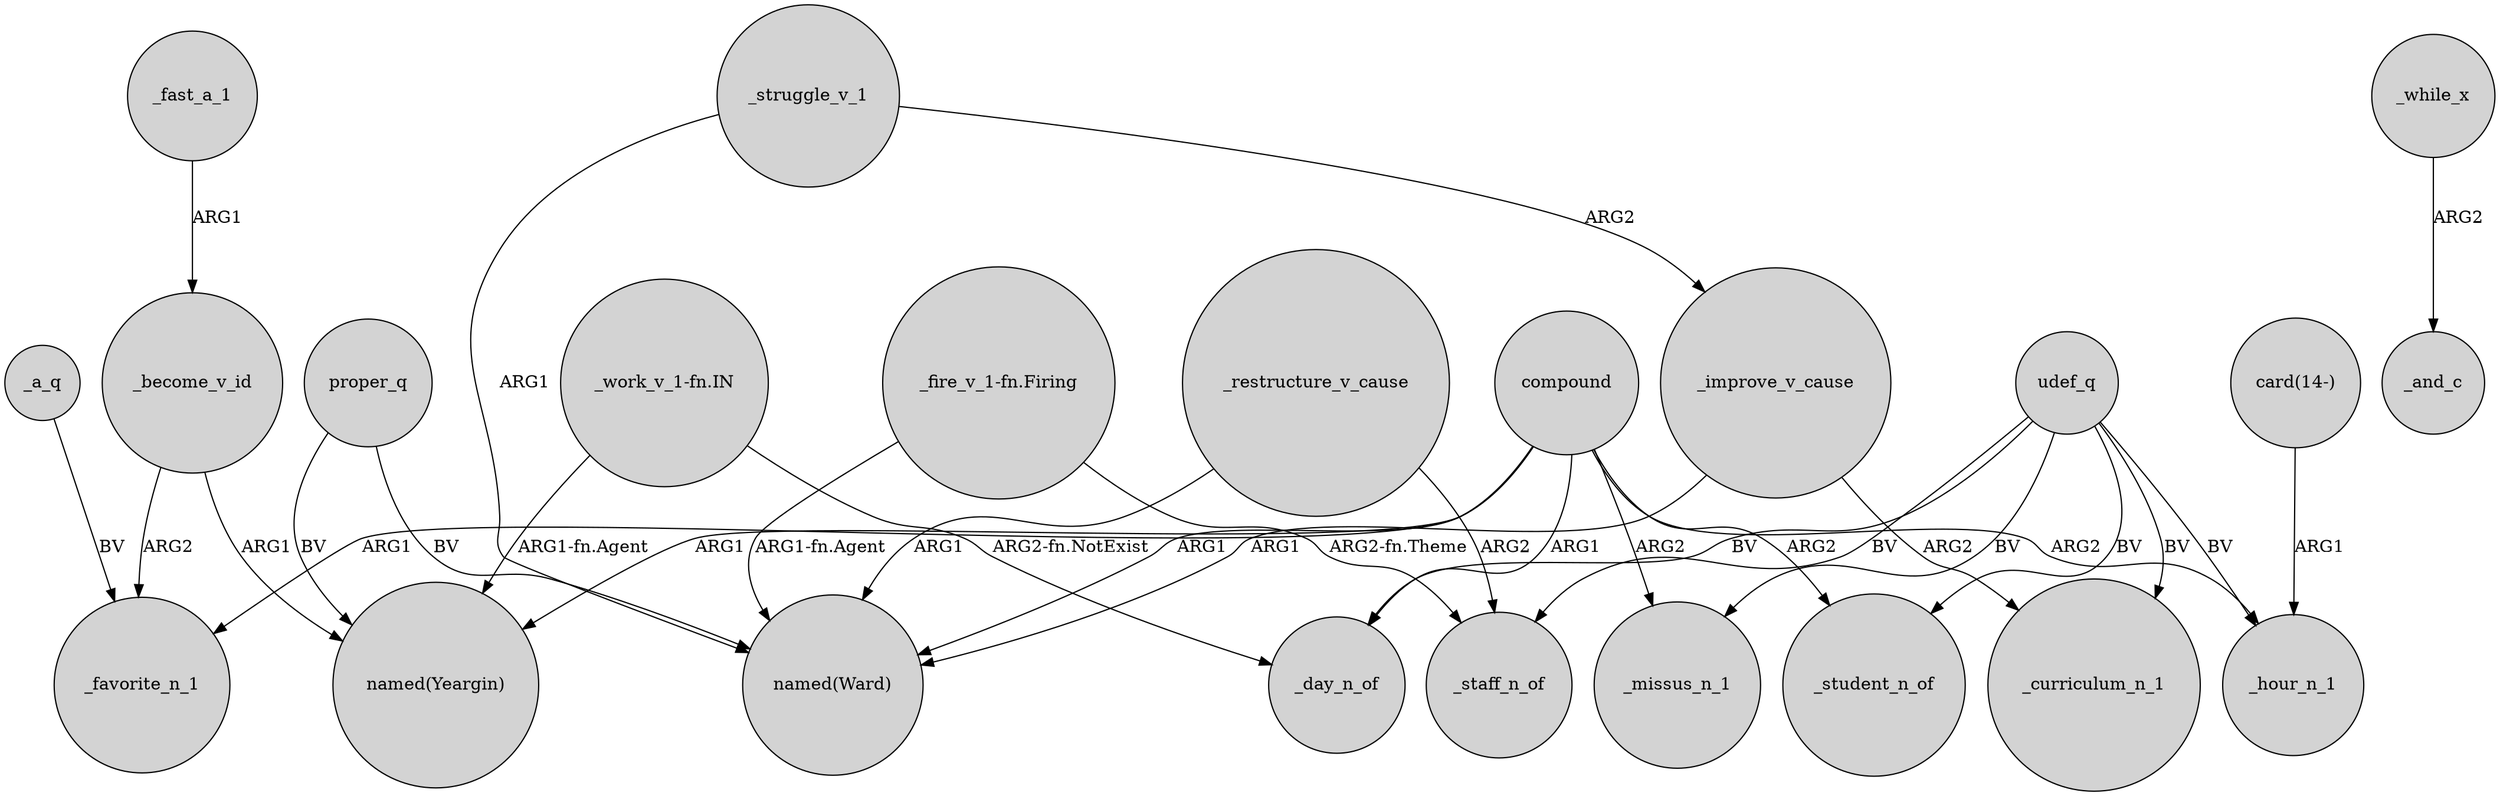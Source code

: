 digraph {
	node [shape=circle style=filled]
	_become_v_id -> _favorite_n_1 [label=ARG2]
	compound -> "named(Ward)" [label=ARG1]
	proper_q -> "named(Yeargin)" [label=BV]
	_improve_v_cause -> "named(Ward)" [label=ARG1]
	"card(14-)" -> _hour_n_1 [label=ARG1]
	compound -> _favorite_n_1 [label=ARG1]
	udef_q -> _staff_n_of [label=BV]
	_struggle_v_1 -> _improve_v_cause [label=ARG2]
	_restructure_v_cause -> "named(Ward)" [label=ARG1]
	udef_q -> _student_n_of [label=BV]
	udef_q -> _hour_n_1 [label=BV]
	compound -> _missus_n_1 [label=ARG2]
	_fast_a_1 -> _become_v_id [label=ARG1]
	udef_q -> _day_n_of [label=BV]
	_while_x -> _and_c [label=ARG2]
	udef_q -> _curriculum_n_1 [label=BV]
	udef_q -> _missus_n_1 [label=BV]
	_struggle_v_1 -> "named(Ward)" [label=ARG1]
	"_work_v_1-fn.IN" -> "named(Yeargin)" [label="ARG1-fn.Agent"]
	_become_v_id -> "named(Yeargin)" [label=ARG1]
	proper_q -> "named(Ward)" [label=BV]
	_a_q -> _favorite_n_1 [label=BV]
	_improve_v_cause -> _curriculum_n_1 [label=ARG2]
	compound -> _day_n_of [label=ARG1]
	compound -> _hour_n_1 [label=ARG2]
	_restructure_v_cause -> _staff_n_of [label=ARG2]
	"_fire_v_1-fn.Firing" -> "named(Ward)" [label="ARG1-fn.Agent"]
	compound -> "named(Yeargin)" [label=ARG1]
	"_fire_v_1-fn.Firing" -> _staff_n_of [label="ARG2-fn.Theme"]
	compound -> _student_n_of [label=ARG2]
	"_work_v_1-fn.IN" -> _day_n_of [label="ARG2-fn.NotExist"]
}
